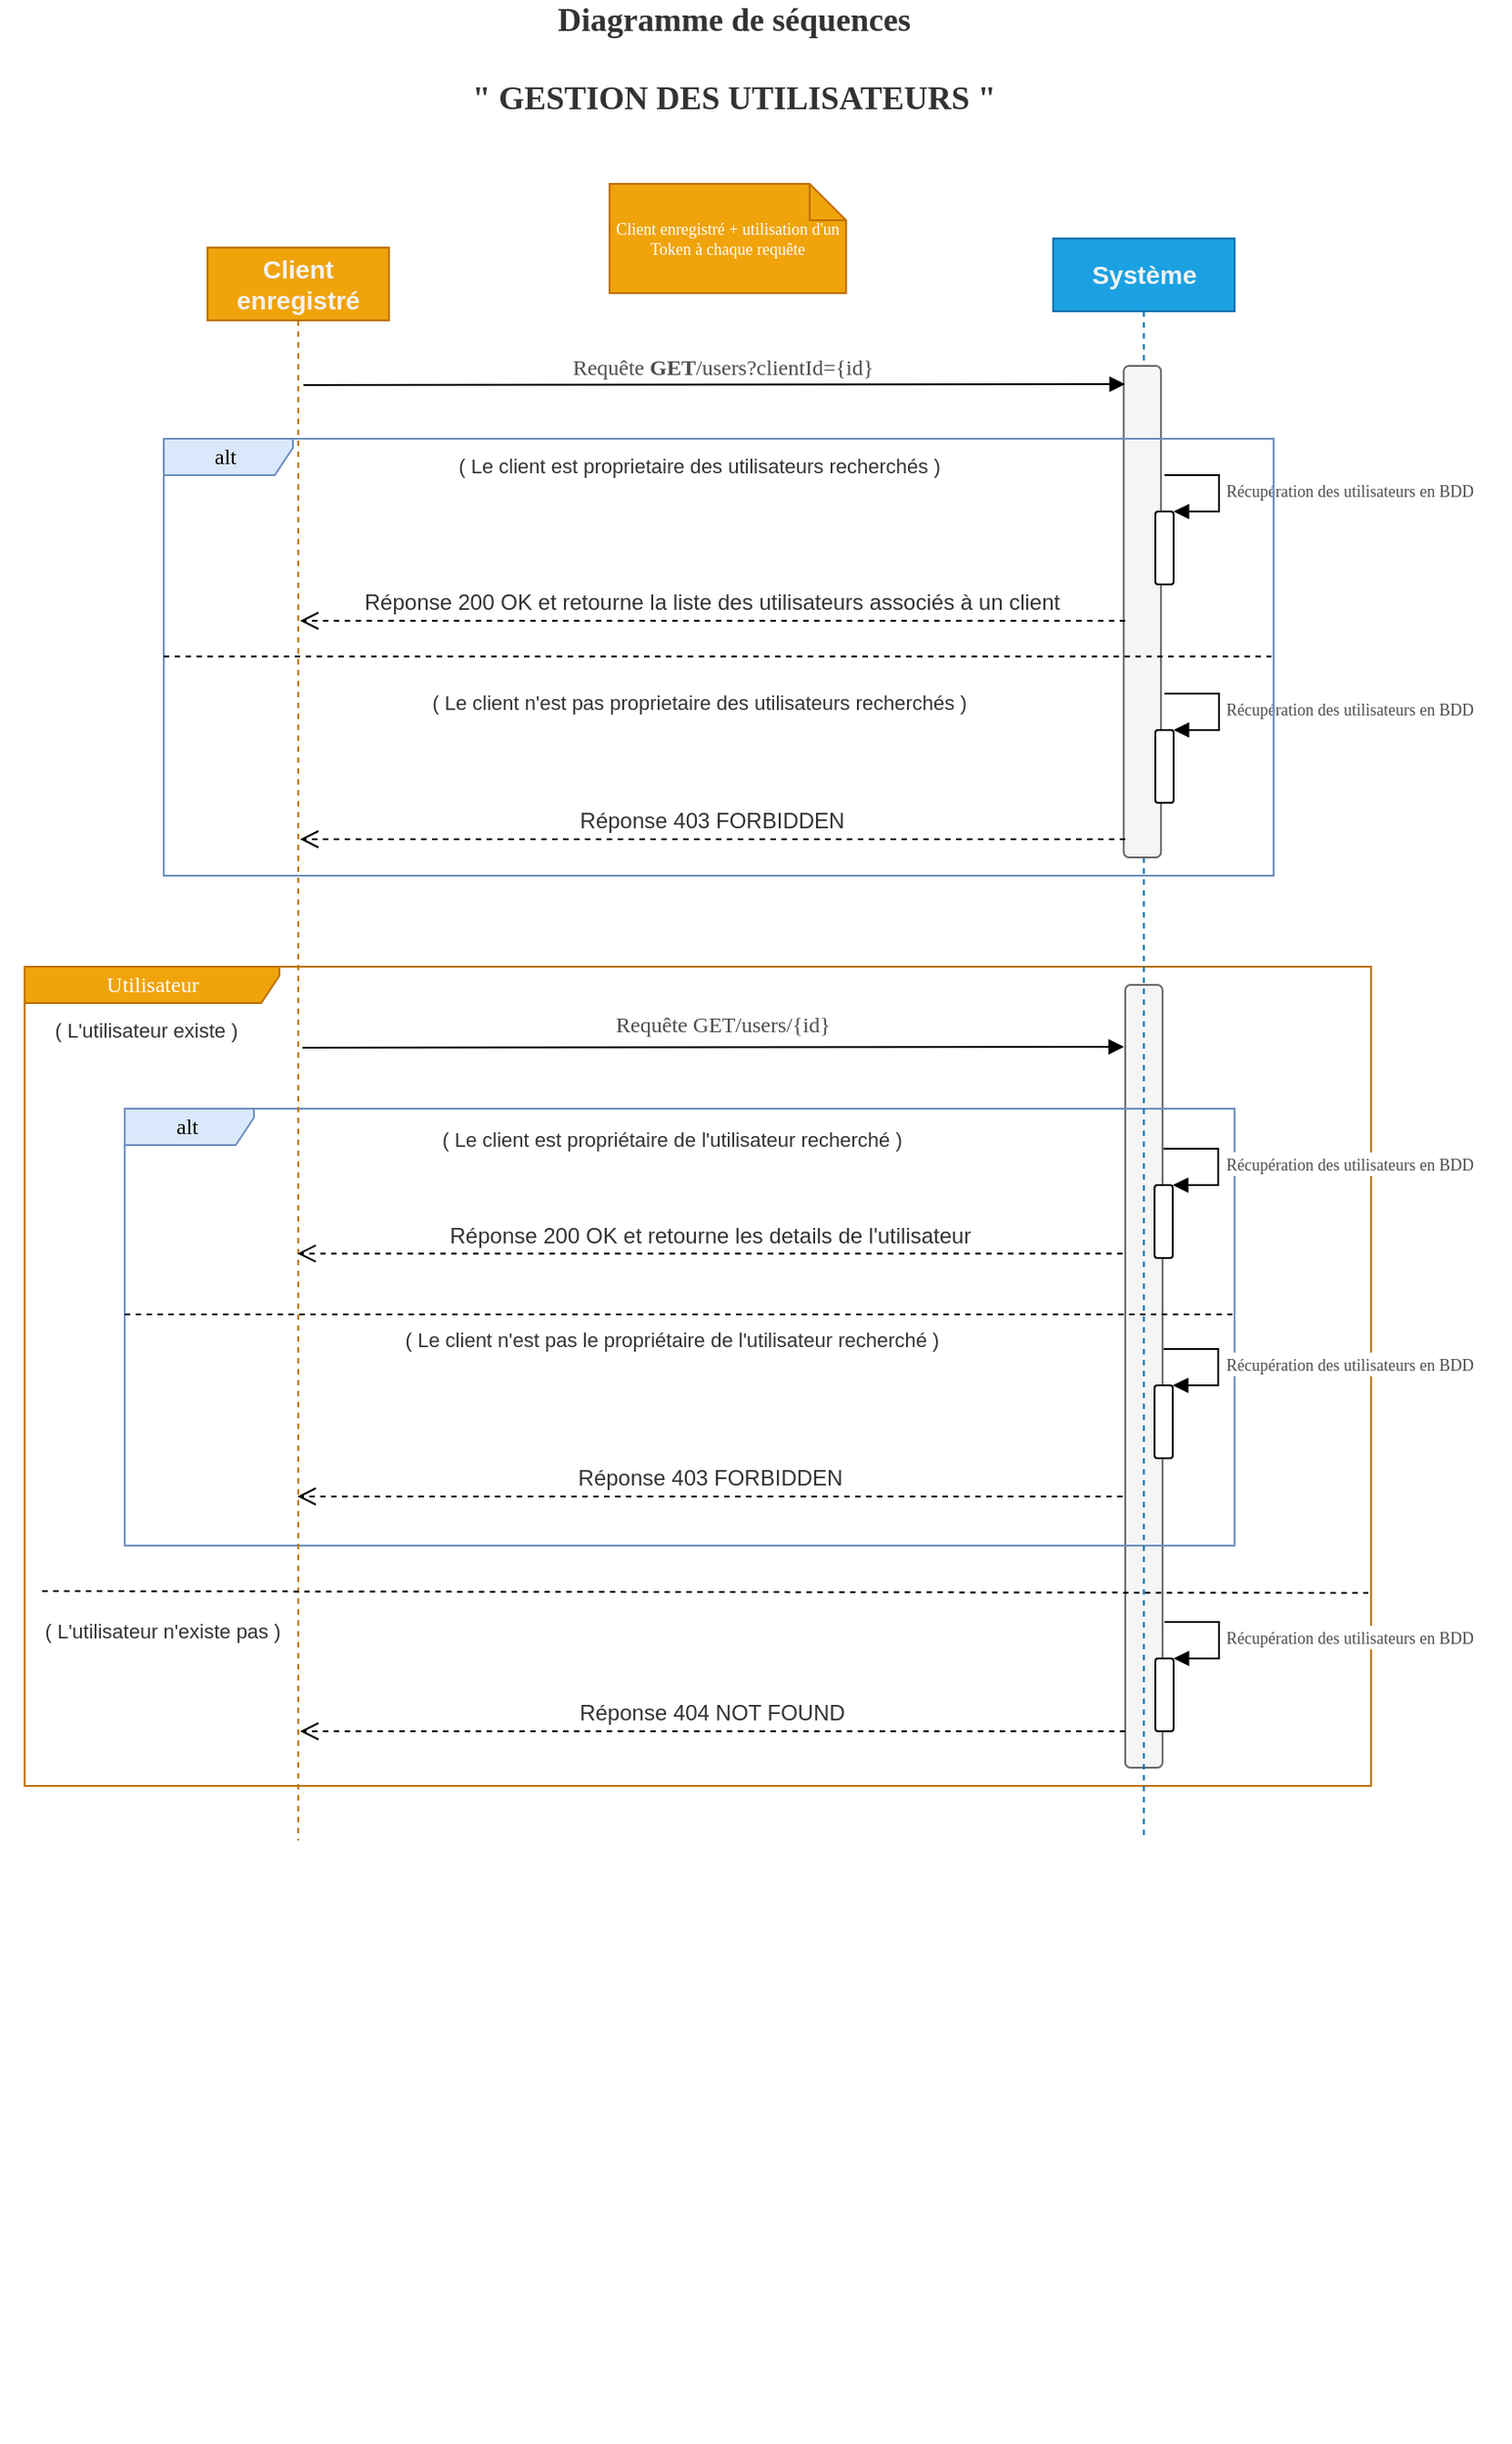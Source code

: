 <mxfile version="20.7.4" type="device"><diagram id="lBML0VjTi96FNJ7ZO7Gv" name="Page-1"><mxGraphModel dx="265" dy="-770" grid="1" gridSize="10" guides="1" tooltips="1" connect="0" arrows="1" fold="1" page="1" pageScale="1" pageWidth="1169" pageHeight="1654" math="0" shadow="0"><root><mxCell id="0"/><mxCell id="1" parent="0"/><mxCell id="7r6qJP3FD4ljChSPpY2S-17" value="Diagramme de séquences&lt;br&gt;&lt;br&gt;&quot; GESTION DES UTILISATEURS &quot;" style="text;html=1;strokeColor=none;fillColor=none;align=center;verticalAlign=middle;whiteSpace=wrap;rounded=0;labelBackgroundColor=default;fontFamily=Verdana;fontSize=18;fontColor=#333333;fontStyle=1" parent="1" vertex="1"><mxGeometry x="1485" y="1740" width="536.5" height="63.75" as="geometry"/></mxCell><mxCell id="uuSmVoEoCCajv-7GyIA0-20" value="" style="group" parent="1" vertex="1" connectable="0"><mxGeometry x="1350" y="1870" width="830" height="1210" as="geometry"/></mxCell><mxCell id="keAGCxl5pXa_kqzucZiZ-4" value="" style="html=1;points=[];perimeter=orthogonalPerimeter;fontSize=14;fillColor=#f5f5f5;strokeColor=#666666;rounded=1;arcSize=14;fontColor=#333333;" parent="uuSmVoEoCCajv-7GyIA0-20" vertex="1"><mxGeometry x="618.44" y="410" width="20.48" height="430" as="geometry"/></mxCell><mxCell id="keAGCxl5pXa_kqzucZiZ-7" value="alt&amp;nbsp;" style="shape=umlFrame;whiteSpace=wrap;html=1;rounded=1;fontFamily=Verdana;fontSize=12;width=71;height=20;fillColor=#dae8fc;strokeColor=#6c8ebf;" parent="uuSmVoEoCCajv-7GyIA0-20" vertex="1"><mxGeometry x="68.56" y="478" width="610" height="240" as="geometry"/></mxCell><mxCell id="keAGCxl5pXa_kqzucZiZ-30" value="&lt;font color=&quot;#ffffff&quot;&gt;Utilisateur&lt;/font&gt;" style="shape=umlFrame;whiteSpace=wrap;html=1;rounded=1;fontFamily=Verdana;fontSize=12;width=140;height=20;fillColor=#f0a30a;strokeColor=#BD7000;fontColor=#000000;" parent="uuSmVoEoCCajv-7GyIA0-20" vertex="1"><mxGeometry x="13.56" y="400" width="740" height="450" as="geometry"/></mxCell><mxCell id="7r6qJP3FD4ljChSPpY2S-11" value="&lt;font color=&quot;#f2f2f2&quot;&gt;&lt;span style=&quot;font-size: 14px;&quot;&gt;&lt;b&gt;Système&lt;/b&gt;&lt;/span&gt;&lt;/font&gt;" style="shape=umlLifeline;perimeter=lifelinePerimeter;whiteSpace=wrap;html=1;container=1;collapsible=0;recursiveResize=0;outlineConnect=0;fillColor=#1ba1e2;fontColor=#ffffff;strokeColor=#006EAF;" parent="uuSmVoEoCCajv-7GyIA0-20" vertex="1"><mxGeometry x="578.81" width="99.75" height="880" as="geometry"/></mxCell><mxCell id="7r6qJP3FD4ljChSPpY2S-12" value="" style="html=1;points=[];perimeter=orthogonalPerimeter;fontSize=14;fillColor=#f5f5f5;strokeColor=#666666;rounded=1;arcSize=14;fontColor=#333333;" parent="7r6qJP3FD4ljChSPpY2S-11" vertex="1"><mxGeometry x="38.8" y="70" width="20.48" height="270" as="geometry"/></mxCell><mxCell id="keAGCxl5pXa_kqzucZiZ-25" value="" style="html=1;points=[];perimeter=orthogonalPerimeter;rounded=1;fontFamily=Verdana;fontSize=11;fontColor=#333333;" parent="7r6qJP3FD4ljChSPpY2S-11" vertex="1"><mxGeometry x="56.19" y="270" width="10" height="40" as="geometry"/></mxCell><mxCell id="keAGCxl5pXa_kqzucZiZ-26" value="&lt;span style=&quot;color: rgb(77, 77, 77); font-size: 9px;&quot;&gt;Récupération des utilisateurs en BDD&lt;/span&gt;" style="edgeStyle=orthogonalEdgeStyle;html=1;align=left;spacingLeft=2;endArrow=block;rounded=0;entryX=1;entryY=0;fontFamily=Verdana;fontSize=11;fontColor=#333333;" parent="7r6qJP3FD4ljChSPpY2S-11" target="keAGCxl5pXa_kqzucZiZ-25" edge="1"><mxGeometry relative="1" as="geometry"><mxPoint x="61.19" y="250" as="sourcePoint"/><Array as="points"><mxPoint x="91.19" y="250"/></Array></mxGeometry></mxCell><mxCell id="keAGCxl5pXa_kqzucZiZ-34" value="" style="html=1;points=[];perimeter=orthogonalPerimeter;rounded=1;fontFamily=Verdana;fontSize=11;fontColor=#333333;" parent="7r6qJP3FD4ljChSPpY2S-11" vertex="1"><mxGeometry x="56.19" y="780" width="10" height="40" as="geometry"/></mxCell><mxCell id="keAGCxl5pXa_kqzucZiZ-35" value="&lt;span style=&quot;color: rgb(77, 77, 77); font-size: 9px;&quot;&gt;Récupération des utilisateurs en BDD&lt;/span&gt;" style="edgeStyle=orthogonalEdgeStyle;html=1;align=left;spacingLeft=2;endArrow=block;rounded=0;entryX=1;entryY=0;fontFamily=Verdana;fontSize=11;fontColor=#333333;" parent="7r6qJP3FD4ljChSPpY2S-11" target="keAGCxl5pXa_kqzucZiZ-34" edge="1"><mxGeometry relative="1" as="geometry"><mxPoint x="61.19" y="760" as="sourcePoint"/><Array as="points"><mxPoint x="91.19" y="760"/></Array></mxGeometry></mxCell><mxCell id="7r6qJP3FD4ljChSPpY2S-14" value="&lt;b&gt;&lt;font style=&quot;font-size: 14px;&quot; color=&quot;#f2f2f2&quot;&gt;Client&lt;br&gt;enregistré&lt;br&gt;&lt;/font&gt;&lt;/b&gt;" style="shape=umlLifeline;perimeter=lifelinePerimeter;whiteSpace=wrap;html=1;container=1;collapsible=0;recursiveResize=0;outlineConnect=0;fillColor=#f0a30a;fontColor=#000000;strokeColor=#BD7000;" parent="uuSmVoEoCCajv-7GyIA0-20" vertex="1"><mxGeometry x="114.04" y="5" width="99.75" height="875" as="geometry"/></mxCell><mxCell id="7r6qJP3FD4ljChSPpY2S-32" value="&lt;font style=&quot;font-size: 12px;&quot; color=&quot;#333333&quot;&gt;Réponse 200 OK et retourne la liste des utilisateurs associés à un client&lt;/font&gt;" style="html=1;verticalAlign=bottom;endArrow=open;dashed=1;endSize=8;rounded=0;fontSize=14;fontColor=#F0A30A;entryX=0.9;entryY=0.4;entryDx=0;entryDy=0;entryPerimeter=0;" parent="uuSmVoEoCCajv-7GyIA0-20" edge="1"><mxGeometry relative="1" as="geometry"><mxPoint x="618.443" y="210" as="sourcePoint"/><mxPoint x="164.903" y="210" as="targetPoint"/></mxGeometry></mxCell><mxCell id="keAGCxl5pXa_kqzucZiZ-2" value="" style="html=1;verticalAlign=bottom;endArrow=block;rounded=0;fontSize=14;fontColor=#F2F2F2;startSize=11;exitX=1.083;exitY=0.006;exitDx=0;exitDy=0;exitPerimeter=0;" parent="uuSmVoEoCCajv-7GyIA0-20" edge="1"><mxGeometry width="80" relative="1" as="geometry"><mxPoint x="166.772" y="80.52" as="sourcePoint"/><mxPoint x="618.333" y="80" as="targetPoint"/></mxGeometry></mxCell><mxCell id="keAGCxl5pXa_kqzucZiZ-5" value="&lt;font style=&quot;border-color: var(--border-color); font-family: Helvetica; font-size: 14px;&quot; color=&quot;#333333&quot;&gt;&amp;nbsp;&lt;/font&gt;&lt;font style=&quot;border-color: var(--border-color);&quot; color=&quot;#4d4d4d&quot;&gt;Requête GET/users/{id}&lt;/font&gt;" style="text;html=1;align=center;verticalAlign=middle;resizable=0;points=[];autosize=1;strokeColor=none;fillColor=none;fontFamily=Verdana;" parent="uuSmVoEoCCajv-7GyIA0-20" vertex="1"><mxGeometry x="310" y="416" width="170" height="30" as="geometry"/></mxCell><mxCell id="keAGCxl5pXa_kqzucZiZ-6" value="" style="html=1;verticalAlign=bottom;endArrow=block;rounded=0;fontSize=14;fontColor=#F2F2F2;startSize=11;exitX=1.083;exitY=0.006;exitDx=0;exitDy=0;exitPerimeter=0;" parent="uuSmVoEoCCajv-7GyIA0-20" edge="1"><mxGeometry width="80" relative="1" as="geometry"><mxPoint x="166.222" y="444.52" as="sourcePoint"/><mxPoint x="617.783" y="444" as="targetPoint"/></mxGeometry></mxCell><mxCell id="keAGCxl5pXa_kqzucZiZ-8" value="&lt;font style=&quot;font-size: 11px;&quot; face=&quot;Helvetica&quot; color=&quot;#333333&quot;&gt;( Le client est propriétaire de l'utilisateur recherché )&lt;/font&gt;" style="text;html=1;align=center;verticalAlign=middle;resizable=0;points=[];autosize=1;strokeColor=none;fillColor=none;fontFamily=Verdana;" parent="uuSmVoEoCCajv-7GyIA0-20" vertex="1"><mxGeometry x="228.56" y="480" width="280" height="30" as="geometry"/></mxCell><mxCell id="keAGCxl5pXa_kqzucZiZ-9" value="" style="html=1;points=[];perimeter=orthogonalPerimeter;rounded=1;fontFamily=Verdana;fontSize=11;fontColor=#333333;" parent="uuSmVoEoCCajv-7GyIA0-20" vertex="1"><mxGeometry x="634.56" y="520" width="10" height="40" as="geometry"/></mxCell><mxCell id="keAGCxl5pXa_kqzucZiZ-10" value="&lt;span style=&quot;color: rgb(77, 77, 77); font-size: 9px;&quot;&gt;Récupération des utilisateurs en BDD&lt;/span&gt;" style="edgeStyle=orthogonalEdgeStyle;html=1;align=left;spacingLeft=2;endArrow=block;rounded=0;entryX=1;entryY=0;fontFamily=Verdana;fontSize=11;fontColor=#333333;" parent="uuSmVoEoCCajv-7GyIA0-20" target="keAGCxl5pXa_kqzucZiZ-9" edge="1"><mxGeometry relative="1" as="geometry"><mxPoint x="639.56" y="500" as="sourcePoint"/><Array as="points"><mxPoint x="669.56" y="500"/></Array></mxGeometry></mxCell><mxCell id="keAGCxl5pXa_kqzucZiZ-11" value="&lt;span style=&quot;color: rgb(51, 51, 51); font-size: 12px;&quot;&gt;Réponse 200 OK et retourne les details de l'utilisateur&lt;/span&gt;" style="html=1;verticalAlign=bottom;endArrow=open;dashed=1;endSize=8;rounded=0;fontSize=14;fontColor=#F0A30A;entryX=0.9;entryY=0.4;entryDx=0;entryDy=0;entryPerimeter=0;" parent="uuSmVoEoCCajv-7GyIA0-20" edge="1"><mxGeometry relative="1" as="geometry"><mxPoint x="617.003" y="557.58" as="sourcePoint"/><mxPoint x="163.463" y="557.58" as="targetPoint"/></mxGeometry></mxCell><mxCell id="keAGCxl5pXa_kqzucZiZ-14" value="" style="endArrow=none;dashed=1;html=1;rounded=0;fontFamily=Verdana;fontSize=9;fontColor=#4D4D4D;exitX=0;exitY=0.71;exitDx=0;exitDy=0;exitPerimeter=0;entryX=0.998;entryY=0.71;entryDx=0;entryDy=0;entryPerimeter=0;" parent="uuSmVoEoCCajv-7GyIA0-20" edge="1"><mxGeometry width="50" height="50" relative="1" as="geometry"><mxPoint x="68.56" y="591" as="sourcePoint"/><mxPoint x="677.34" y="591" as="targetPoint"/></mxGeometry></mxCell><mxCell id="keAGCxl5pXa_kqzucZiZ-15" value="&lt;span style=&quot;color: rgb(51, 51, 51); font-family: Helvetica; font-size: 11px;&quot;&gt;( Le client n'est pas le propriétaire de l'utilisateur recherché )&lt;/span&gt;" style="text;html=1;align=center;verticalAlign=middle;resizable=0;points=[];autosize=1;strokeColor=none;fillColor=none;fontFamily=Verdana;" parent="uuSmVoEoCCajv-7GyIA0-20" vertex="1"><mxGeometry x="208.56" y="590" width="320" height="30" as="geometry"/></mxCell><mxCell id="keAGCxl5pXa_kqzucZiZ-16" value="&lt;span style=&quot;color: rgb(51, 51, 51); font-size: 12px;&quot;&gt;Réponse 403 FORBIDDEN&lt;/span&gt;" style="html=1;verticalAlign=bottom;endArrow=open;dashed=1;endSize=8;rounded=0;fontSize=14;fontColor=#F0A30A;entryX=0.9;entryY=0.4;entryDx=0;entryDy=0;entryPerimeter=0;" parent="uuSmVoEoCCajv-7GyIA0-20" edge="1"><mxGeometry relative="1" as="geometry"><mxPoint x="617.003" y="691" as="sourcePoint"/><mxPoint x="163.463" y="691" as="targetPoint"/></mxGeometry></mxCell><mxCell id="keAGCxl5pXa_kqzucZiZ-17" value="&lt;font style=&quot;font-size: 9px;&quot; color=&quot;#ffffff&quot;&gt;Client enregistré + utilisation d'un&lt;br&gt;Token à chaque requête&lt;br&gt;&lt;/font&gt;" style="shape=note;size=20;whiteSpace=wrap;html=1;rounded=1;fontFamily=Verdana;fontSize=9;fillColor=#f0a30a;strokeColor=#BD7000;fontColor=#000000;" parent="uuSmVoEoCCajv-7GyIA0-20" vertex="1"><mxGeometry x="335" y="-30" width="130" height="60" as="geometry"/></mxCell><mxCell id="keAGCxl5pXa_kqzucZiZ-19" value="" style="html=1;points=[];perimeter=orthogonalPerimeter;rounded=1;fontFamily=Verdana;fontSize=11;fontColor=#333333;" parent="uuSmVoEoCCajv-7GyIA0-20" vertex="1"><mxGeometry x="635" y="150" width="10" height="40" as="geometry"/></mxCell><mxCell id="keAGCxl5pXa_kqzucZiZ-20" value="&lt;font style=&quot;font-size: 9px;&quot; color=&quot;#4d4d4d&quot;&gt;Récupération des utilisateurs en BDD&lt;/font&gt;" style="edgeStyle=orthogonalEdgeStyle;html=1;align=left;spacingLeft=2;endArrow=block;rounded=0;entryX=1;entryY=0;fontFamily=Verdana;fontSize=11;fontColor=#333333;" parent="uuSmVoEoCCajv-7GyIA0-20" target="keAGCxl5pXa_kqzucZiZ-19" edge="1"><mxGeometry relative="1" as="geometry"><mxPoint x="640" y="130" as="sourcePoint"/><Array as="points"><mxPoint x="670" y="130"/></Array></mxGeometry></mxCell><mxCell id="keAGCxl5pXa_kqzucZiZ-21" value="" style="html=1;points=[];perimeter=orthogonalPerimeter;rounded=1;fontFamily=Verdana;fontSize=11;fontColor=#333333;" parent="uuSmVoEoCCajv-7GyIA0-20" vertex="1"><mxGeometry x="634.56" y="630" width="10" height="40" as="geometry"/></mxCell><mxCell id="keAGCxl5pXa_kqzucZiZ-22" value="&lt;span style=&quot;color: rgb(77, 77, 77); font-size: 9px;&quot;&gt;Récupération des utilisateurs en BDD&lt;/span&gt;" style="edgeStyle=orthogonalEdgeStyle;html=1;align=left;spacingLeft=2;endArrow=block;rounded=0;entryX=1;entryY=0;fontFamily=Verdana;fontSize=11;fontColor=#333333;" parent="uuSmVoEoCCajv-7GyIA0-20" target="keAGCxl5pXa_kqzucZiZ-21" edge="1"><mxGeometry relative="1" as="geometry"><mxPoint x="639.56" y="610" as="sourcePoint"/><Array as="points"><mxPoint x="669.56" y="610"/></Array></mxGeometry></mxCell><mxCell id="keAGCxl5pXa_kqzucZiZ-23" value="alt&amp;nbsp;" style="shape=umlFrame;whiteSpace=wrap;html=1;rounded=1;fontFamily=Verdana;fontSize=12;width=71;height=20;fillColor=#dae8fc;strokeColor=#6c8ebf;" parent="uuSmVoEoCCajv-7GyIA0-20" vertex="1"><mxGeometry x="90" y="110" width="610" height="240" as="geometry"/></mxCell><mxCell id="keAGCxl5pXa_kqzucZiZ-24" value="" style="endArrow=none;dashed=1;html=1;rounded=0;fontFamily=Verdana;fontSize=9;fontColor=#4D4D4D;exitX=0;exitY=0.71;exitDx=0;exitDy=0;exitPerimeter=0;entryX=0.998;entryY=0.71;entryDx=0;entryDy=0;entryPerimeter=0;" parent="uuSmVoEoCCajv-7GyIA0-20" edge="1"><mxGeometry width="50" height="50" relative="1" as="geometry"><mxPoint x="90" y="229.58" as="sourcePoint"/><mxPoint x="698.78" y="229.58" as="targetPoint"/></mxGeometry></mxCell><mxCell id="keAGCxl5pXa_kqzucZiZ-27" value="&lt;font style=&quot;font-size: 12px;&quot; color=&quot;#333333&quot;&gt;Réponse 403 FORBIDDEN&lt;/font&gt;" style="html=1;verticalAlign=bottom;endArrow=open;dashed=1;endSize=8;rounded=0;fontSize=14;fontColor=#F0A30A;entryX=0.9;entryY=0.4;entryDx=0;entryDy=0;entryPerimeter=0;" parent="uuSmVoEoCCajv-7GyIA0-20" edge="1"><mxGeometry relative="1" as="geometry"><mxPoint x="618.443" y="330" as="sourcePoint"/><mxPoint x="164.903" y="330" as="targetPoint"/></mxGeometry></mxCell><mxCell id="keAGCxl5pXa_kqzucZiZ-28" value="&lt;span style=&quot;color: rgb(51, 51, 51); font-family: Helvetica; font-size: 11px;&quot;&gt;( Le client est proprietaire des utilisateurs recherchés )&lt;/span&gt;" style="text;html=1;align=center;verticalAlign=middle;resizable=0;points=[];autosize=1;strokeColor=none;fillColor=none;fontFamily=Verdana;" parent="uuSmVoEoCCajv-7GyIA0-20" vertex="1"><mxGeometry x="238.56" y="110" width="290" height="30" as="geometry"/></mxCell><mxCell id="keAGCxl5pXa_kqzucZiZ-29" value="&lt;span style=&quot;color: rgb(51, 51, 51); font-family: Helvetica; font-size: 11px;&quot;&gt;( Le client n'est pas proprietaire des utilisateurs recherchés )&lt;/span&gt;" style="text;html=1;align=center;verticalAlign=middle;resizable=0;points=[];autosize=1;strokeColor=none;fillColor=none;fontFamily=Verdana;" parent="uuSmVoEoCCajv-7GyIA0-20" vertex="1"><mxGeometry x="223.56" y="240" width="320" height="30" as="geometry"/></mxCell><mxCell id="keAGCxl5pXa_kqzucZiZ-31" value="&lt;font style=&quot;font-size: 11px;&quot; face=&quot;Helvetica&quot; color=&quot;#333333&quot;&gt;( L'utilisateur existe )&lt;/font&gt;" style="text;html=1;align=center;verticalAlign=middle;resizable=0;points=[];autosize=1;strokeColor=none;fillColor=none;fontFamily=Verdana;" parent="uuSmVoEoCCajv-7GyIA0-20" vertex="1"><mxGeometry x="20" y="420" width="120" height="30" as="geometry"/></mxCell><mxCell id="keAGCxl5pXa_kqzucZiZ-32" value="&lt;font style=&quot;font-size: 11px;&quot; face=&quot;Helvetica&quot; color=&quot;#333333&quot;&gt;( L'utilisateur n'existe pas )&lt;/font&gt;" style="text;html=1;align=center;verticalAlign=middle;resizable=0;points=[];autosize=1;strokeColor=none;fillColor=none;fontFamily=Verdana;" parent="uuSmVoEoCCajv-7GyIA0-20" vertex="1"><mxGeometry x="13.56" y="750" width="150" height="30" as="geometry"/></mxCell><mxCell id="keAGCxl5pXa_kqzucZiZ-33" value="&lt;span style=&quot;color: rgb(51, 51, 51); font-size: 12px;&quot;&gt;Réponse 404 NOT FOUND&lt;/span&gt;" style="html=1;verticalAlign=bottom;endArrow=open;dashed=1;endSize=8;rounded=0;fontSize=14;fontColor=#F0A30A;entryX=0.9;entryY=0.4;entryDx=0;entryDy=0;entryPerimeter=0;" parent="uuSmVoEoCCajv-7GyIA0-20" edge="1"><mxGeometry relative="1" as="geometry"><mxPoint x="618.443" y="820" as="sourcePoint"/><mxPoint x="164.903" y="820" as="targetPoint"/></mxGeometry></mxCell><mxCell id="keAGCxl5pXa_kqzucZiZ-36" value="" style="endArrow=none;dashed=1;html=1;rounded=0;fontFamily=Verdana;fontSize=9;fontColor=#4D4D4D;exitX=0;exitY=0.71;exitDx=0;exitDy=0;exitPerimeter=0;entryX=1.002;entryY=0.78;entryDx=0;entryDy=0;entryPerimeter=0;" parent="uuSmVoEoCCajv-7GyIA0-20" edge="1"><mxGeometry width="50" height="50" relative="1" as="geometry"><mxPoint x="23.22" y="743" as="sourcePoint"/><mxPoint x="752.04" y="744" as="targetPoint"/></mxGeometry></mxCell><mxCell id="keAGCxl5pXa_kqzucZiZ-3" value="&lt;font style=&quot;border-color: var(--border-color); font-family: Helvetica; font-size: 14px;&quot; color=&quot;#333333&quot;&gt;&amp;nbsp;&lt;/font&gt;&lt;font color=&quot;#4d4d4d&quot;&gt;Requête &lt;b&gt;GET&lt;/b&gt;/users?clientId={id}&lt;/font&gt;" style="text;html=1;align=center;verticalAlign=middle;resizable=0;points=[];autosize=1;strokeColor=none;fillColor=none;fontFamily=Verdana;" parent="1" vertex="1"><mxGeometry x="1630" y="1925" width="230" height="30" as="geometry"/></mxCell></root></mxGraphModel></diagram></mxfile>